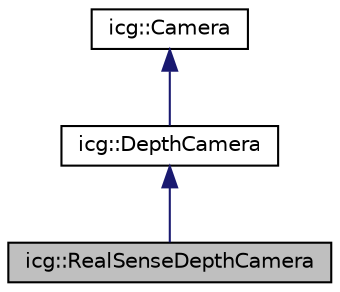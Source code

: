 digraph "icg::RealSenseDepthCamera"
{
 // LATEX_PDF_SIZE
  edge [fontname="Helvetica",fontsize="10",labelfontname="Helvetica",labelfontsize="10"];
  node [fontname="Helvetica",fontsize="10",shape=record];
  Node1 [label="icg::RealSenseDepthCamera",height=0.2,width=0.4,color="black", fillcolor="grey75", style="filled", fontcolor="black",tooltip="Camera that allows getting depth images from a RealSense camera."];
  Node2 -> Node1 [dir="back",color="midnightblue",fontsize="10",style="solid",fontname="Helvetica"];
  Node2 [label="icg::DepthCamera",height=0.2,width=0.4,color="black", fillcolor="white", style="filled",URL="$classicg_1_1DepthCamera.html",tooltip="Abstract Camera class that defines a depth camera that, in addition to intrinsics,..."];
  Node3 -> Node2 [dir="back",color="midnightblue",fontsize="10",style="solid",fontname="Helvetica"];
  Node3 [label="icg::Camera",height=0.2,width=0.4,color="black", fillcolor="white", style="filled",URL="$classicg_1_1Camera.html",tooltip="Abstract class that provides images to other components and contains intrinsics as well as the pose o..."];
}
